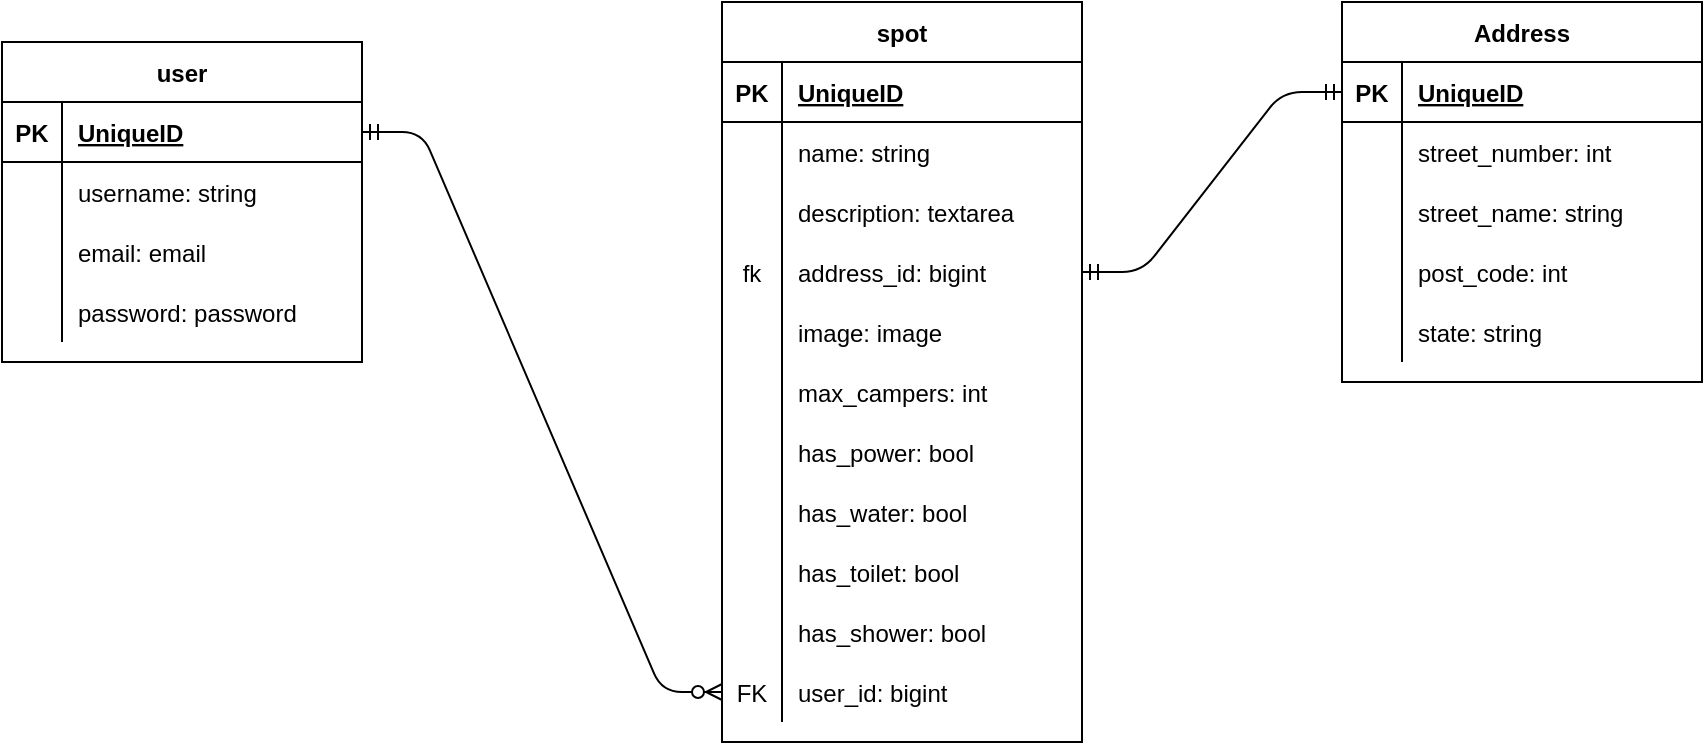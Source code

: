 <mxfile version="13.8.8" type="github">
  <diagram id="AqMQSOrogmUGkgMcRg-C" name="Page-1">
    <mxGraphModel dx="1637" dy="1823" grid="1" gridSize="10" guides="1" tooltips="1" connect="1" arrows="1" fold="1" page="1" pageScale="1" pageWidth="850" pageHeight="1100" math="0" shadow="0">
      <root>
        <mxCell id="0" />
        <mxCell id="1" parent="0" />
        <mxCell id="Nr14v2AtTHHqAfx6NBly-1" value="spot" style="shape=table;startSize=30;container=1;collapsible=1;childLayout=tableLayout;fixedRows=1;rowLines=0;fontStyle=1;align=center;resizeLast=1;" vertex="1" parent="1">
          <mxGeometry x="390" y="210" width="180" height="370" as="geometry" />
        </mxCell>
        <mxCell id="Nr14v2AtTHHqAfx6NBly-2" value="" style="shape=partialRectangle;collapsible=0;dropTarget=0;pointerEvents=0;fillColor=none;top=0;left=0;bottom=1;right=0;points=[[0,0.5],[1,0.5]];portConstraint=eastwest;" vertex="1" parent="Nr14v2AtTHHqAfx6NBly-1">
          <mxGeometry y="30" width="180" height="30" as="geometry" />
        </mxCell>
        <mxCell id="Nr14v2AtTHHqAfx6NBly-3" value="PK" style="shape=partialRectangle;connectable=0;fillColor=none;top=0;left=0;bottom=0;right=0;fontStyle=1;overflow=hidden;" vertex="1" parent="Nr14v2AtTHHqAfx6NBly-2">
          <mxGeometry width="30" height="30" as="geometry" />
        </mxCell>
        <mxCell id="Nr14v2AtTHHqAfx6NBly-4" value="UniqueID" style="shape=partialRectangle;connectable=0;fillColor=none;top=0;left=0;bottom=0;right=0;align=left;spacingLeft=6;fontStyle=5;overflow=hidden;" vertex="1" parent="Nr14v2AtTHHqAfx6NBly-2">
          <mxGeometry x="30" width="150" height="30" as="geometry" />
        </mxCell>
        <mxCell id="Nr14v2AtTHHqAfx6NBly-5" value="" style="shape=partialRectangle;collapsible=0;dropTarget=0;pointerEvents=0;fillColor=none;top=0;left=0;bottom=0;right=0;points=[[0,0.5],[1,0.5]];portConstraint=eastwest;" vertex="1" parent="Nr14v2AtTHHqAfx6NBly-1">
          <mxGeometry y="60" width="180" height="30" as="geometry" />
        </mxCell>
        <mxCell id="Nr14v2AtTHHqAfx6NBly-6" value="" style="shape=partialRectangle;connectable=0;fillColor=none;top=0;left=0;bottom=0;right=0;editable=1;overflow=hidden;" vertex="1" parent="Nr14v2AtTHHqAfx6NBly-5">
          <mxGeometry width="30" height="30" as="geometry" />
        </mxCell>
        <mxCell id="Nr14v2AtTHHqAfx6NBly-7" value="name: string" style="shape=partialRectangle;connectable=0;fillColor=none;top=0;left=0;bottom=0;right=0;align=left;spacingLeft=6;overflow=hidden;" vertex="1" parent="Nr14v2AtTHHqAfx6NBly-5">
          <mxGeometry x="30" width="150" height="30" as="geometry" />
        </mxCell>
        <mxCell id="Nr14v2AtTHHqAfx6NBly-8" value="" style="shape=partialRectangle;collapsible=0;dropTarget=0;pointerEvents=0;fillColor=none;top=0;left=0;bottom=0;right=0;points=[[0,0.5],[1,0.5]];portConstraint=eastwest;" vertex="1" parent="Nr14v2AtTHHqAfx6NBly-1">
          <mxGeometry y="90" width="180" height="30" as="geometry" />
        </mxCell>
        <mxCell id="Nr14v2AtTHHqAfx6NBly-9" value="" style="shape=partialRectangle;connectable=0;fillColor=none;top=0;left=0;bottom=0;right=0;editable=1;overflow=hidden;" vertex="1" parent="Nr14v2AtTHHqAfx6NBly-8">
          <mxGeometry width="30" height="30" as="geometry" />
        </mxCell>
        <mxCell id="Nr14v2AtTHHqAfx6NBly-10" value="description: textarea" style="shape=partialRectangle;connectable=0;fillColor=none;top=0;left=0;bottom=0;right=0;align=left;spacingLeft=6;overflow=hidden;" vertex="1" parent="Nr14v2AtTHHqAfx6NBly-8">
          <mxGeometry x="30" width="150" height="30" as="geometry" />
        </mxCell>
        <mxCell id="Nr14v2AtTHHqAfx6NBly-11" value="" style="shape=partialRectangle;collapsible=0;dropTarget=0;pointerEvents=0;fillColor=none;top=0;left=0;bottom=0;right=0;points=[[0,0.5],[1,0.5]];portConstraint=eastwest;" vertex="1" parent="Nr14v2AtTHHqAfx6NBly-1">
          <mxGeometry y="120" width="180" height="30" as="geometry" />
        </mxCell>
        <mxCell id="Nr14v2AtTHHqAfx6NBly-12" value="fk" style="shape=partialRectangle;connectable=0;fillColor=none;top=0;left=0;bottom=0;right=0;editable=1;overflow=hidden;" vertex="1" parent="Nr14v2AtTHHqAfx6NBly-11">
          <mxGeometry width="30" height="30" as="geometry" />
        </mxCell>
        <mxCell id="Nr14v2AtTHHqAfx6NBly-13" value="address_id: bigint" style="shape=partialRectangle;connectable=0;fillColor=none;top=0;left=0;bottom=0;right=0;align=left;spacingLeft=6;overflow=hidden;" vertex="1" parent="Nr14v2AtTHHqAfx6NBly-11">
          <mxGeometry x="30" width="150" height="30" as="geometry" />
        </mxCell>
        <mxCell id="Nr14v2AtTHHqAfx6NBly-14" value="" style="shape=partialRectangle;collapsible=0;dropTarget=0;pointerEvents=0;fillColor=none;top=0;left=0;bottom=0;right=0;points=[[0,0.5],[1,0.5]];portConstraint=eastwest;" vertex="1" parent="Nr14v2AtTHHqAfx6NBly-1">
          <mxGeometry y="150" width="180" height="30" as="geometry" />
        </mxCell>
        <mxCell id="Nr14v2AtTHHqAfx6NBly-15" value="" style="shape=partialRectangle;connectable=0;fillColor=none;top=0;left=0;bottom=0;right=0;editable=1;overflow=hidden;" vertex="1" parent="Nr14v2AtTHHqAfx6NBly-14">
          <mxGeometry width="30" height="30" as="geometry" />
        </mxCell>
        <mxCell id="Nr14v2AtTHHqAfx6NBly-16" value="image: image" style="shape=partialRectangle;connectable=0;fillColor=none;top=0;left=0;bottom=0;right=0;align=left;spacingLeft=6;overflow=hidden;" vertex="1" parent="Nr14v2AtTHHqAfx6NBly-14">
          <mxGeometry x="30" width="150" height="30" as="geometry" />
        </mxCell>
        <mxCell id="Nr14v2AtTHHqAfx6NBly-33" value="" style="shape=partialRectangle;collapsible=0;dropTarget=0;pointerEvents=0;fillColor=none;top=0;left=0;bottom=0;right=0;points=[[0,0.5],[1,0.5]];portConstraint=eastwest;" vertex="1" parent="Nr14v2AtTHHqAfx6NBly-1">
          <mxGeometry y="180" width="180" height="30" as="geometry" />
        </mxCell>
        <mxCell id="Nr14v2AtTHHqAfx6NBly-34" value="" style="shape=partialRectangle;connectable=0;fillColor=none;top=0;left=0;bottom=0;right=0;editable=1;overflow=hidden;" vertex="1" parent="Nr14v2AtTHHqAfx6NBly-33">
          <mxGeometry width="30" height="30" as="geometry" />
        </mxCell>
        <mxCell id="Nr14v2AtTHHqAfx6NBly-35" value="max_campers: int" style="shape=partialRectangle;connectable=0;fillColor=none;top=0;left=0;bottom=0;right=0;align=left;spacingLeft=6;overflow=hidden;" vertex="1" parent="Nr14v2AtTHHqAfx6NBly-33">
          <mxGeometry x="30" width="150" height="30" as="geometry" />
        </mxCell>
        <mxCell id="Nr14v2AtTHHqAfx6NBly-36" value="" style="shape=partialRectangle;collapsible=0;dropTarget=0;pointerEvents=0;fillColor=none;top=0;left=0;bottom=0;right=0;points=[[0,0.5],[1,0.5]];portConstraint=eastwest;" vertex="1" parent="Nr14v2AtTHHqAfx6NBly-1">
          <mxGeometry y="210" width="180" height="30" as="geometry" />
        </mxCell>
        <mxCell id="Nr14v2AtTHHqAfx6NBly-37" value="" style="shape=partialRectangle;connectable=0;fillColor=none;top=0;left=0;bottom=0;right=0;editable=1;overflow=hidden;" vertex="1" parent="Nr14v2AtTHHqAfx6NBly-36">
          <mxGeometry width="30" height="30" as="geometry" />
        </mxCell>
        <mxCell id="Nr14v2AtTHHqAfx6NBly-38" value="has_power: bool" style="shape=partialRectangle;connectable=0;fillColor=none;top=0;left=0;bottom=0;right=0;align=left;spacingLeft=6;overflow=hidden;" vertex="1" parent="Nr14v2AtTHHqAfx6NBly-36">
          <mxGeometry x="30" width="150" height="30" as="geometry" />
        </mxCell>
        <mxCell id="Nr14v2AtTHHqAfx6NBly-39" value="" style="shape=partialRectangle;collapsible=0;dropTarget=0;pointerEvents=0;fillColor=none;top=0;left=0;bottom=0;right=0;points=[[0,0.5],[1,0.5]];portConstraint=eastwest;" vertex="1" parent="Nr14v2AtTHHqAfx6NBly-1">
          <mxGeometry y="240" width="180" height="30" as="geometry" />
        </mxCell>
        <mxCell id="Nr14v2AtTHHqAfx6NBly-40" value="" style="shape=partialRectangle;connectable=0;fillColor=none;top=0;left=0;bottom=0;right=0;editable=1;overflow=hidden;" vertex="1" parent="Nr14v2AtTHHqAfx6NBly-39">
          <mxGeometry width="30" height="30" as="geometry" />
        </mxCell>
        <mxCell id="Nr14v2AtTHHqAfx6NBly-41" value="has_water: bool" style="shape=partialRectangle;connectable=0;fillColor=none;top=0;left=0;bottom=0;right=0;align=left;spacingLeft=6;overflow=hidden;" vertex="1" parent="Nr14v2AtTHHqAfx6NBly-39">
          <mxGeometry x="30" width="150" height="30" as="geometry" />
        </mxCell>
        <mxCell id="Nr14v2AtTHHqAfx6NBly-42" value="" style="shape=partialRectangle;collapsible=0;dropTarget=0;pointerEvents=0;fillColor=none;top=0;left=0;bottom=0;right=0;points=[[0,0.5],[1,0.5]];portConstraint=eastwest;" vertex="1" parent="Nr14v2AtTHHqAfx6NBly-1">
          <mxGeometry y="270" width="180" height="30" as="geometry" />
        </mxCell>
        <mxCell id="Nr14v2AtTHHqAfx6NBly-43" value="" style="shape=partialRectangle;connectable=0;fillColor=none;top=0;left=0;bottom=0;right=0;editable=1;overflow=hidden;" vertex="1" parent="Nr14v2AtTHHqAfx6NBly-42">
          <mxGeometry width="30" height="30" as="geometry" />
        </mxCell>
        <mxCell id="Nr14v2AtTHHqAfx6NBly-44" value="has_toilet: bool" style="shape=partialRectangle;connectable=0;fillColor=none;top=0;left=0;bottom=0;right=0;align=left;spacingLeft=6;overflow=hidden;" vertex="1" parent="Nr14v2AtTHHqAfx6NBly-42">
          <mxGeometry x="30" width="150" height="30" as="geometry" />
        </mxCell>
        <mxCell id="Nr14v2AtTHHqAfx6NBly-45" value="" style="shape=partialRectangle;collapsible=0;dropTarget=0;pointerEvents=0;fillColor=none;top=0;left=0;bottom=0;right=0;points=[[0,0.5],[1,0.5]];portConstraint=eastwest;" vertex="1" parent="Nr14v2AtTHHqAfx6NBly-1">
          <mxGeometry y="300" width="180" height="30" as="geometry" />
        </mxCell>
        <mxCell id="Nr14v2AtTHHqAfx6NBly-46" value="" style="shape=partialRectangle;connectable=0;fillColor=none;top=0;left=0;bottom=0;right=0;editable=1;overflow=hidden;" vertex="1" parent="Nr14v2AtTHHqAfx6NBly-45">
          <mxGeometry width="30" height="30" as="geometry" />
        </mxCell>
        <mxCell id="Nr14v2AtTHHqAfx6NBly-47" value="has_shower: bool" style="shape=partialRectangle;connectable=0;fillColor=none;top=0;left=0;bottom=0;right=0;align=left;spacingLeft=6;overflow=hidden;" vertex="1" parent="Nr14v2AtTHHqAfx6NBly-45">
          <mxGeometry x="30" width="150" height="30" as="geometry" />
        </mxCell>
        <mxCell id="Nr14v2AtTHHqAfx6NBly-65" value="" style="shape=partialRectangle;collapsible=0;dropTarget=0;pointerEvents=0;fillColor=none;top=0;left=0;bottom=0;right=0;points=[[0,0.5],[1,0.5]];portConstraint=eastwest;" vertex="1" parent="Nr14v2AtTHHqAfx6NBly-1">
          <mxGeometry y="330" width="180" height="30" as="geometry" />
        </mxCell>
        <mxCell id="Nr14v2AtTHHqAfx6NBly-66" value="FK" style="shape=partialRectangle;connectable=0;fillColor=none;top=0;left=0;bottom=0;right=0;editable=1;overflow=hidden;" vertex="1" parent="Nr14v2AtTHHqAfx6NBly-65">
          <mxGeometry width="30" height="30" as="geometry" />
        </mxCell>
        <mxCell id="Nr14v2AtTHHqAfx6NBly-67" value="user_id: bigint" style="shape=partialRectangle;connectable=0;fillColor=none;top=0;left=0;bottom=0;right=0;align=left;spacingLeft=6;overflow=hidden;" vertex="1" parent="Nr14v2AtTHHqAfx6NBly-65">
          <mxGeometry x="30" width="150" height="30" as="geometry" />
        </mxCell>
        <mxCell id="Nr14v2AtTHHqAfx6NBly-52" value="user" style="shape=table;startSize=30;container=1;collapsible=1;childLayout=tableLayout;fixedRows=1;rowLines=0;fontStyle=1;align=center;resizeLast=1;" vertex="1" parent="1">
          <mxGeometry x="30" y="230" width="180" height="160" as="geometry" />
        </mxCell>
        <mxCell id="Nr14v2AtTHHqAfx6NBly-53" value="" style="shape=partialRectangle;collapsible=0;dropTarget=0;pointerEvents=0;fillColor=none;top=0;left=0;bottom=1;right=0;points=[[0,0.5],[1,0.5]];portConstraint=eastwest;" vertex="1" parent="Nr14v2AtTHHqAfx6NBly-52">
          <mxGeometry y="30" width="180" height="30" as="geometry" />
        </mxCell>
        <mxCell id="Nr14v2AtTHHqAfx6NBly-54" value="PK" style="shape=partialRectangle;connectable=0;fillColor=none;top=0;left=0;bottom=0;right=0;fontStyle=1;overflow=hidden;" vertex="1" parent="Nr14v2AtTHHqAfx6NBly-53">
          <mxGeometry width="30" height="30" as="geometry" />
        </mxCell>
        <mxCell id="Nr14v2AtTHHqAfx6NBly-55" value="UniqueID" style="shape=partialRectangle;connectable=0;fillColor=none;top=0;left=0;bottom=0;right=0;align=left;spacingLeft=6;fontStyle=5;overflow=hidden;" vertex="1" parent="Nr14v2AtTHHqAfx6NBly-53">
          <mxGeometry x="30" width="150" height="30" as="geometry" />
        </mxCell>
        <mxCell id="Nr14v2AtTHHqAfx6NBly-56" value="" style="shape=partialRectangle;collapsible=0;dropTarget=0;pointerEvents=0;fillColor=none;top=0;left=0;bottom=0;right=0;points=[[0,0.5],[1,0.5]];portConstraint=eastwest;" vertex="1" parent="Nr14v2AtTHHqAfx6NBly-52">
          <mxGeometry y="60" width="180" height="30" as="geometry" />
        </mxCell>
        <mxCell id="Nr14v2AtTHHqAfx6NBly-57" value="" style="shape=partialRectangle;connectable=0;fillColor=none;top=0;left=0;bottom=0;right=0;editable=1;overflow=hidden;" vertex="1" parent="Nr14v2AtTHHqAfx6NBly-56">
          <mxGeometry width="30" height="30" as="geometry" />
        </mxCell>
        <mxCell id="Nr14v2AtTHHqAfx6NBly-58" value="username: string" style="shape=partialRectangle;connectable=0;fillColor=none;top=0;left=0;bottom=0;right=0;align=left;spacingLeft=6;overflow=hidden;" vertex="1" parent="Nr14v2AtTHHqAfx6NBly-56">
          <mxGeometry x="30" width="150" height="30" as="geometry" />
        </mxCell>
        <mxCell id="Nr14v2AtTHHqAfx6NBly-59" value="" style="shape=partialRectangle;collapsible=0;dropTarget=0;pointerEvents=0;fillColor=none;top=0;left=0;bottom=0;right=0;points=[[0,0.5],[1,0.5]];portConstraint=eastwest;" vertex="1" parent="Nr14v2AtTHHqAfx6NBly-52">
          <mxGeometry y="90" width="180" height="30" as="geometry" />
        </mxCell>
        <mxCell id="Nr14v2AtTHHqAfx6NBly-60" value="" style="shape=partialRectangle;connectable=0;fillColor=none;top=0;left=0;bottom=0;right=0;editable=1;overflow=hidden;" vertex="1" parent="Nr14v2AtTHHqAfx6NBly-59">
          <mxGeometry width="30" height="30" as="geometry" />
        </mxCell>
        <mxCell id="Nr14v2AtTHHqAfx6NBly-61" value="email: email" style="shape=partialRectangle;connectable=0;fillColor=none;top=0;left=0;bottom=0;right=0;align=left;spacingLeft=6;overflow=hidden;" vertex="1" parent="Nr14v2AtTHHqAfx6NBly-59">
          <mxGeometry x="30" width="150" height="30" as="geometry" />
        </mxCell>
        <mxCell id="Nr14v2AtTHHqAfx6NBly-62" value="" style="shape=partialRectangle;collapsible=0;dropTarget=0;pointerEvents=0;fillColor=none;top=0;left=0;bottom=0;right=0;points=[[0,0.5],[1,0.5]];portConstraint=eastwest;" vertex="1" parent="Nr14v2AtTHHqAfx6NBly-52">
          <mxGeometry y="120" width="180" height="30" as="geometry" />
        </mxCell>
        <mxCell id="Nr14v2AtTHHqAfx6NBly-63" value="" style="shape=partialRectangle;connectable=0;fillColor=none;top=0;left=0;bottom=0;right=0;editable=1;overflow=hidden;" vertex="1" parent="Nr14v2AtTHHqAfx6NBly-62">
          <mxGeometry width="30" height="30" as="geometry" />
        </mxCell>
        <mxCell id="Nr14v2AtTHHqAfx6NBly-64" value="password: password" style="shape=partialRectangle;connectable=0;fillColor=none;top=0;left=0;bottom=0;right=0;align=left;spacingLeft=6;overflow=hidden;" vertex="1" parent="Nr14v2AtTHHqAfx6NBly-62">
          <mxGeometry x="30" width="150" height="30" as="geometry" />
        </mxCell>
        <mxCell id="Nr14v2AtTHHqAfx6NBly-68" value="" style="edgeStyle=entityRelationEdgeStyle;fontSize=12;html=1;endArrow=ERzeroToMany;startArrow=ERmandOne;exitX=1;exitY=0.5;exitDx=0;exitDy=0;entryX=0;entryY=0.5;entryDx=0;entryDy=0;" edge="1" parent="1" source="Nr14v2AtTHHqAfx6NBly-53" target="Nr14v2AtTHHqAfx6NBly-65">
          <mxGeometry width="100" height="100" relative="1" as="geometry">
            <mxPoint x="230" y="550" as="sourcePoint" />
            <mxPoint x="330" y="450" as="targetPoint" />
          </mxGeometry>
        </mxCell>
        <mxCell id="Nr14v2AtTHHqAfx6NBly-69" value="Address" style="shape=table;startSize=30;container=1;collapsible=1;childLayout=tableLayout;fixedRows=1;rowLines=0;fontStyle=1;align=center;resizeLast=1;" vertex="1" parent="1">
          <mxGeometry x="700" y="210" width="180" height="190" as="geometry" />
        </mxCell>
        <mxCell id="Nr14v2AtTHHqAfx6NBly-70" value="" style="shape=partialRectangle;collapsible=0;dropTarget=0;pointerEvents=0;fillColor=none;top=0;left=0;bottom=1;right=0;points=[[0,0.5],[1,0.5]];portConstraint=eastwest;" vertex="1" parent="Nr14v2AtTHHqAfx6NBly-69">
          <mxGeometry y="30" width="180" height="30" as="geometry" />
        </mxCell>
        <mxCell id="Nr14v2AtTHHqAfx6NBly-71" value="PK" style="shape=partialRectangle;connectable=0;fillColor=none;top=0;left=0;bottom=0;right=0;fontStyle=1;overflow=hidden;" vertex="1" parent="Nr14v2AtTHHqAfx6NBly-70">
          <mxGeometry width="30" height="30" as="geometry" />
        </mxCell>
        <mxCell id="Nr14v2AtTHHqAfx6NBly-72" value="UniqueID" style="shape=partialRectangle;connectable=0;fillColor=none;top=0;left=0;bottom=0;right=0;align=left;spacingLeft=6;fontStyle=5;overflow=hidden;" vertex="1" parent="Nr14v2AtTHHqAfx6NBly-70">
          <mxGeometry x="30" width="150" height="30" as="geometry" />
        </mxCell>
        <mxCell id="Nr14v2AtTHHqAfx6NBly-73" value="" style="shape=partialRectangle;collapsible=0;dropTarget=0;pointerEvents=0;fillColor=none;top=0;left=0;bottom=0;right=0;points=[[0,0.5],[1,0.5]];portConstraint=eastwest;" vertex="1" parent="Nr14v2AtTHHqAfx6NBly-69">
          <mxGeometry y="60" width="180" height="30" as="geometry" />
        </mxCell>
        <mxCell id="Nr14v2AtTHHqAfx6NBly-74" value="" style="shape=partialRectangle;connectable=0;fillColor=none;top=0;left=0;bottom=0;right=0;editable=1;overflow=hidden;" vertex="1" parent="Nr14v2AtTHHqAfx6NBly-73">
          <mxGeometry width="30" height="30" as="geometry" />
        </mxCell>
        <mxCell id="Nr14v2AtTHHqAfx6NBly-75" value="street_number: int" style="shape=partialRectangle;connectable=0;fillColor=none;top=0;left=0;bottom=0;right=0;align=left;spacingLeft=6;overflow=hidden;" vertex="1" parent="Nr14v2AtTHHqAfx6NBly-73">
          <mxGeometry x="30" width="150" height="30" as="geometry" />
        </mxCell>
        <mxCell id="Nr14v2AtTHHqAfx6NBly-76" value="" style="shape=partialRectangle;collapsible=0;dropTarget=0;pointerEvents=0;fillColor=none;top=0;left=0;bottom=0;right=0;points=[[0,0.5],[1,0.5]];portConstraint=eastwest;" vertex="1" parent="Nr14v2AtTHHqAfx6NBly-69">
          <mxGeometry y="90" width="180" height="30" as="geometry" />
        </mxCell>
        <mxCell id="Nr14v2AtTHHqAfx6NBly-77" value="" style="shape=partialRectangle;connectable=0;fillColor=none;top=0;left=0;bottom=0;right=0;editable=1;overflow=hidden;" vertex="1" parent="Nr14v2AtTHHqAfx6NBly-76">
          <mxGeometry width="30" height="30" as="geometry" />
        </mxCell>
        <mxCell id="Nr14v2AtTHHqAfx6NBly-78" value="street_name: string" style="shape=partialRectangle;connectable=0;fillColor=none;top=0;left=0;bottom=0;right=0;align=left;spacingLeft=6;overflow=hidden;" vertex="1" parent="Nr14v2AtTHHqAfx6NBly-76">
          <mxGeometry x="30" width="150" height="30" as="geometry" />
        </mxCell>
        <mxCell id="Nr14v2AtTHHqAfx6NBly-79" value="" style="shape=partialRectangle;collapsible=0;dropTarget=0;pointerEvents=0;fillColor=none;top=0;left=0;bottom=0;right=0;points=[[0,0.5],[1,0.5]];portConstraint=eastwest;" vertex="1" parent="Nr14v2AtTHHqAfx6NBly-69">
          <mxGeometry y="120" width="180" height="30" as="geometry" />
        </mxCell>
        <mxCell id="Nr14v2AtTHHqAfx6NBly-80" value="" style="shape=partialRectangle;connectable=0;fillColor=none;top=0;left=0;bottom=0;right=0;editable=1;overflow=hidden;" vertex="1" parent="Nr14v2AtTHHqAfx6NBly-79">
          <mxGeometry width="30" height="30" as="geometry" />
        </mxCell>
        <mxCell id="Nr14v2AtTHHqAfx6NBly-81" value="post_code: int" style="shape=partialRectangle;connectable=0;fillColor=none;top=0;left=0;bottom=0;right=0;align=left;spacingLeft=6;overflow=hidden;" vertex="1" parent="Nr14v2AtTHHqAfx6NBly-79">
          <mxGeometry x="30" width="150" height="30" as="geometry" />
        </mxCell>
        <mxCell id="Nr14v2AtTHHqAfx6NBly-83" value="" style="shape=partialRectangle;collapsible=0;dropTarget=0;pointerEvents=0;fillColor=none;top=0;left=0;bottom=0;right=0;points=[[0,0.5],[1,0.5]];portConstraint=eastwest;" vertex="1" parent="Nr14v2AtTHHqAfx6NBly-69">
          <mxGeometry y="150" width="180" height="30" as="geometry" />
        </mxCell>
        <mxCell id="Nr14v2AtTHHqAfx6NBly-84" value="" style="shape=partialRectangle;connectable=0;fillColor=none;top=0;left=0;bottom=0;right=0;editable=1;overflow=hidden;" vertex="1" parent="Nr14v2AtTHHqAfx6NBly-83">
          <mxGeometry width="30" height="30" as="geometry" />
        </mxCell>
        <mxCell id="Nr14v2AtTHHqAfx6NBly-85" value="state: string" style="shape=partialRectangle;connectable=0;fillColor=none;top=0;left=0;bottom=0;right=0;align=left;spacingLeft=6;overflow=hidden;" vertex="1" parent="Nr14v2AtTHHqAfx6NBly-83">
          <mxGeometry x="30" width="150" height="30" as="geometry" />
        </mxCell>
        <mxCell id="Nr14v2AtTHHqAfx6NBly-82" value="" style="edgeStyle=entityRelationEdgeStyle;fontSize=12;html=1;endArrow=ERmandOne;startArrow=ERmandOne;exitX=1;exitY=0.5;exitDx=0;exitDy=0;entryX=0;entryY=0.5;entryDx=0;entryDy=0;" edge="1" parent="1" source="Nr14v2AtTHHqAfx6NBly-11" target="Nr14v2AtTHHqAfx6NBly-70">
          <mxGeometry width="100" height="100" relative="1" as="geometry">
            <mxPoint x="600" y="350" as="sourcePoint" />
            <mxPoint x="700" y="250" as="targetPoint" />
          </mxGeometry>
        </mxCell>
      </root>
    </mxGraphModel>
  </diagram>
</mxfile>
